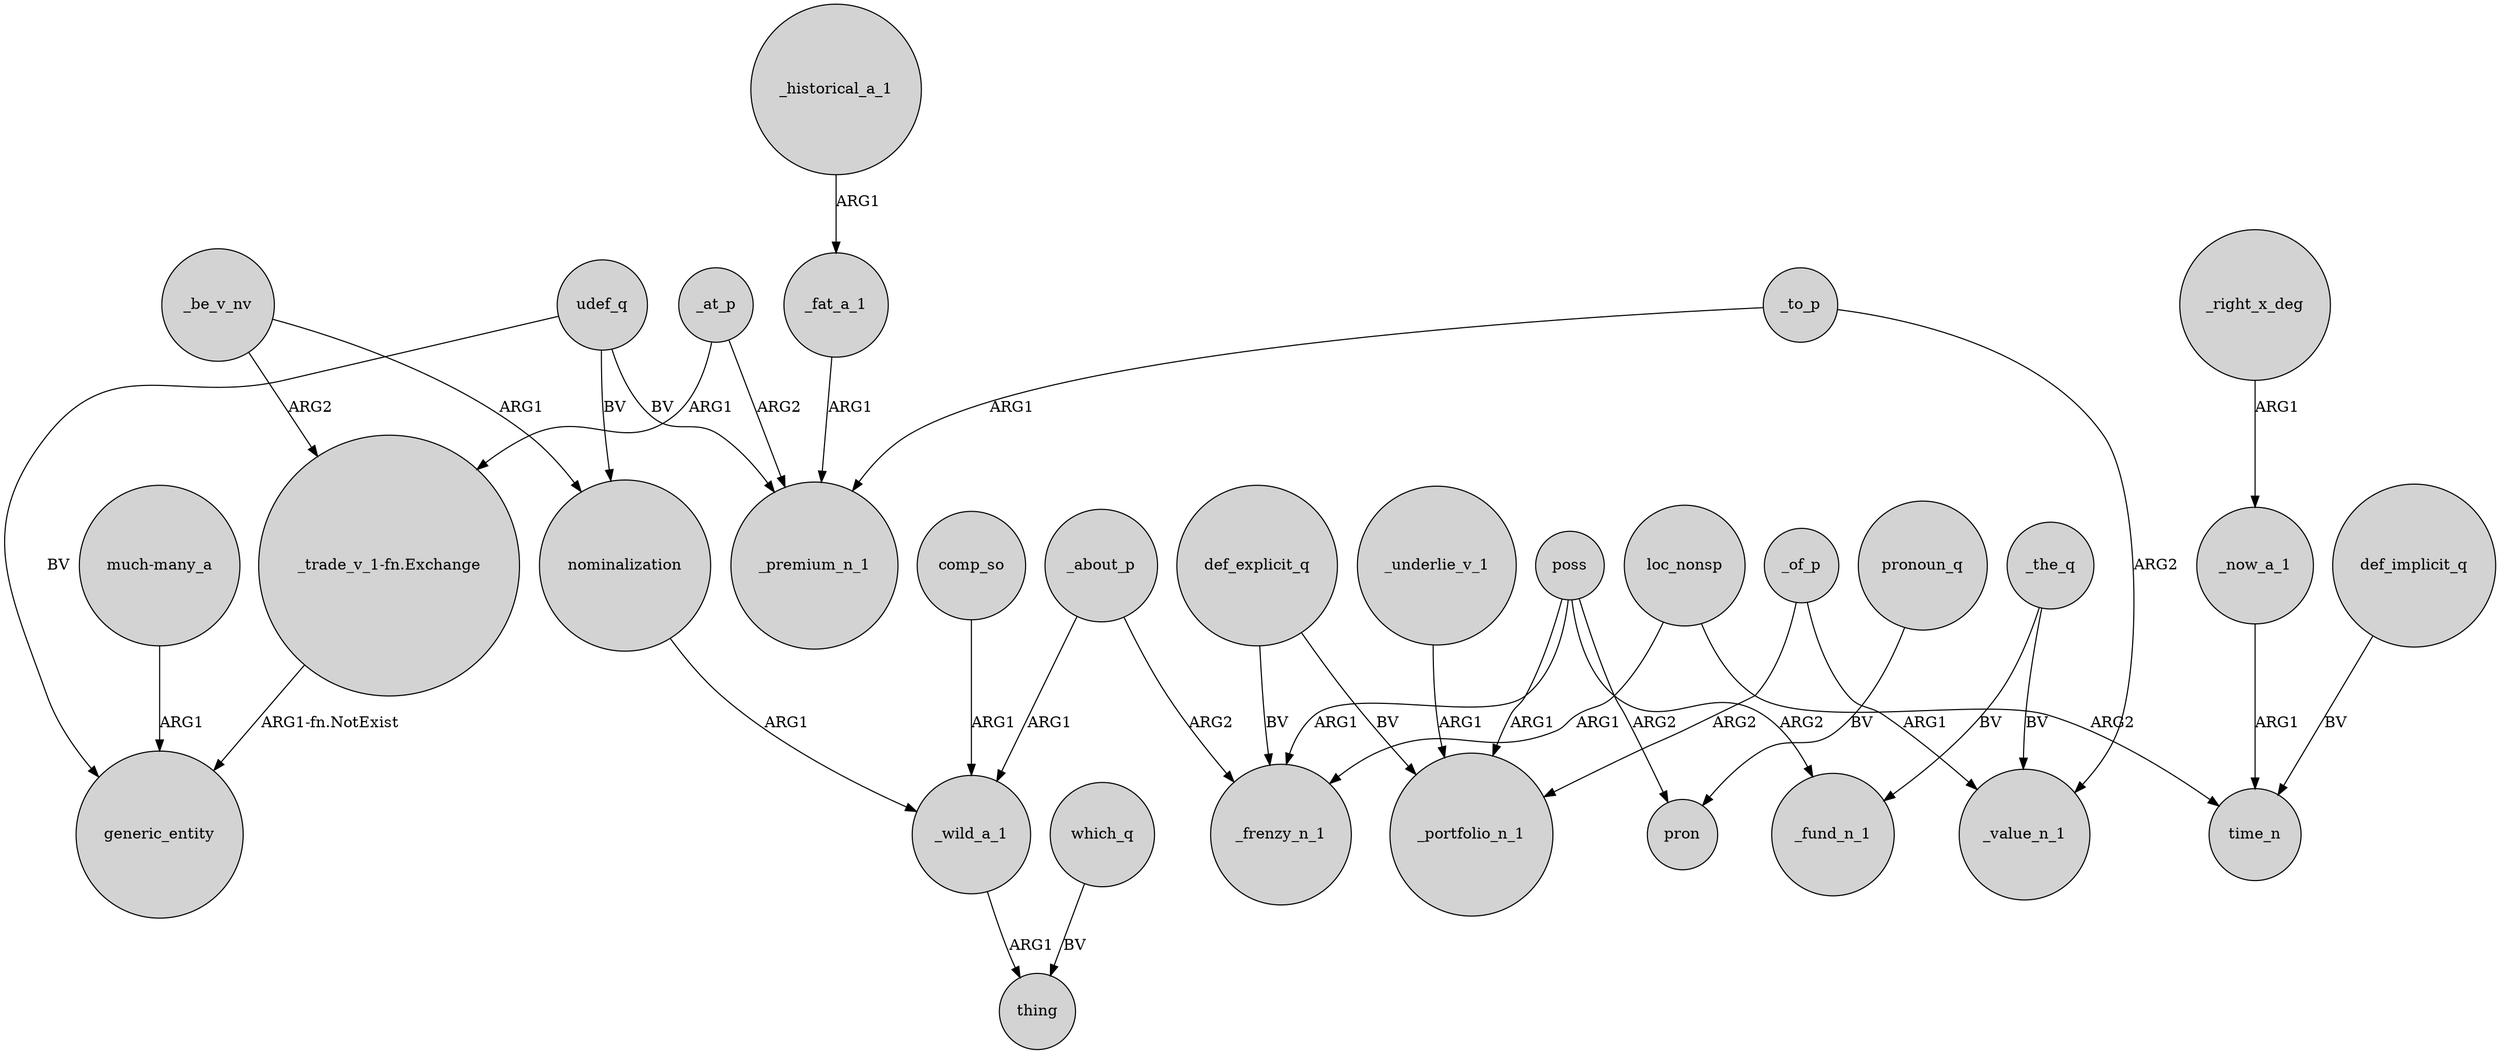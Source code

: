 digraph {
	node [shape=circle style=filled]
	udef_q -> _premium_n_1 [label=BV]
	_underlie_v_1 -> _portfolio_n_1 [label=ARG1]
	udef_q -> generic_entity [label=BV]
	_be_v_nv -> "_trade_v_1-fn.Exchange" [label=ARG2]
	_at_p -> _premium_n_1 [label=ARG2]
	poss -> pron [label=ARG2]
	"_trade_v_1-fn.Exchange" -> generic_entity [label="ARG1-fn.NotExist"]
	"much-many_a" -> generic_entity [label=ARG1]
	poss -> _fund_n_1 [label=ARG2]
	nominalization -> _wild_a_1 [label=ARG1]
	poss -> _frenzy_n_1 [label=ARG1]
	_of_p -> _value_n_1 [label=ARG1]
	poss -> _portfolio_n_1 [label=ARG1]
	_historical_a_1 -> _fat_a_1 [label=ARG1]
	def_explicit_q -> _portfolio_n_1 [label=BV]
	_the_q -> _fund_n_1 [label=BV]
	loc_nonsp -> time_n [label=ARG2]
	pronoun_q -> pron [label=BV]
	_fat_a_1 -> _premium_n_1 [label=ARG1]
	loc_nonsp -> _frenzy_n_1 [label=ARG1]
	_right_x_deg -> _now_a_1 [label=ARG1]
	_be_v_nv -> nominalization [label=ARG1]
	_to_p -> _value_n_1 [label=ARG2]
	_now_a_1 -> time_n [label=ARG1]
	_about_p -> _wild_a_1 [label=ARG1]
	udef_q -> nominalization [label=BV]
	_the_q -> _value_n_1 [label=BV]
	_to_p -> _premium_n_1 [label=ARG1]
	_wild_a_1 -> thing [label=ARG1]
	_at_p -> "_trade_v_1-fn.Exchange" [label=ARG1]
	comp_so -> _wild_a_1 [label=ARG1]
	def_explicit_q -> _frenzy_n_1 [label=BV]
	_about_p -> _frenzy_n_1 [label=ARG2]
	def_implicit_q -> time_n [label=BV]
	which_q -> thing [label=BV]
	_of_p -> _portfolio_n_1 [label=ARG2]
}
